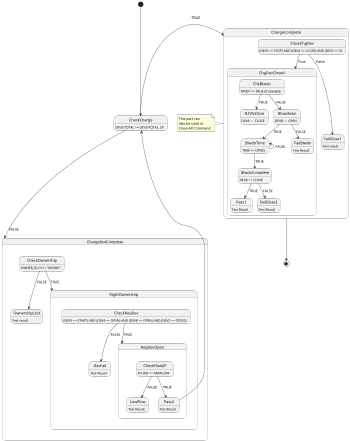 @startuml
scale 350 width

[*] --> CheckCharge
CheckCharge: DEV3/TOTAL >= DEV3/TOTAL_SP

CheckCharge -right-> ChargeComplete : TRUE

  state ChargeComplete {

    CloseChgDev: (DEV5 == STOP) AND (DEV4 == CLOSE) AND (DEV2 == 0)
    CloseChgDev --> ChgDevClosed: True

      state ChgDevClosed {

        ChkBlwdn: RP007 == TRUE (if needed)
        ChkBlwdn --> N2VlvClose: TRUE
        N2VlvClose: DEV8 == CLOSE

        ChkBlwdn --> Blowdown: FALSE


            Blowdown: DEV8 == OPEN
            Blowdown --> BlwdnTime: TRUE

              BlwdnTime: TIME >= OP005
              BlwdnTime --> BlwdnComplete: TRUE
                BlwdnComplete: DEV8 == CLOSE
                BlwdnComplete --> Pass1: TRUE
                  Pass1: Test Result

                BlwdnComplete --> FailClose2: FALSE
                  FailClose2: Test Result

              BlwdnTime -up-> BlwdnTime: FALSE

          Blowdown --> FailBlwdn: FALSE
            FailBlwdn: Test Result


      }


    CloseChgDev --> FailClose1 : False
      FailClose1: Test result
  }

  note left of ChargeComplete
    This part can
    also be used in
    Close All Command
  end note

CheckCharge --> ChargeNotComplete: FALSE


  state ChargeNotComplete {

    CheckOwnership: OWNER_ID.CV != "(NONE)"
    CheckOwnership --> OwnershipLost: FALSE
    OwnershipLost: Test result

    CheckOwnership --> RightOwnership: TRUE

    state RightOwnership {
    CheckReqDev : (DEV5 == START) AND (DEV4 == OPEN) AND (DEV8 == OPEN) AND (DEV2 == OP002)
    CheckReqDev --> DevFail: FALSE
      DevFail: Test Result
    CheckReqDev --> ReqDevOpen : TRUE

      state ReqDevOpen {
      CheckFlowSP: PV_REF >= MINFLOW
      CheckFlowSP --> Pass2: TRUE
        Pass2: Test Result
      CheckFlowSP --> LowFlow: FALSE
        LowFlow: Test Result
      }

    }

  }

ChargeComplete --> [*]
Pass2 -up-> CheckCharge

@enduml
